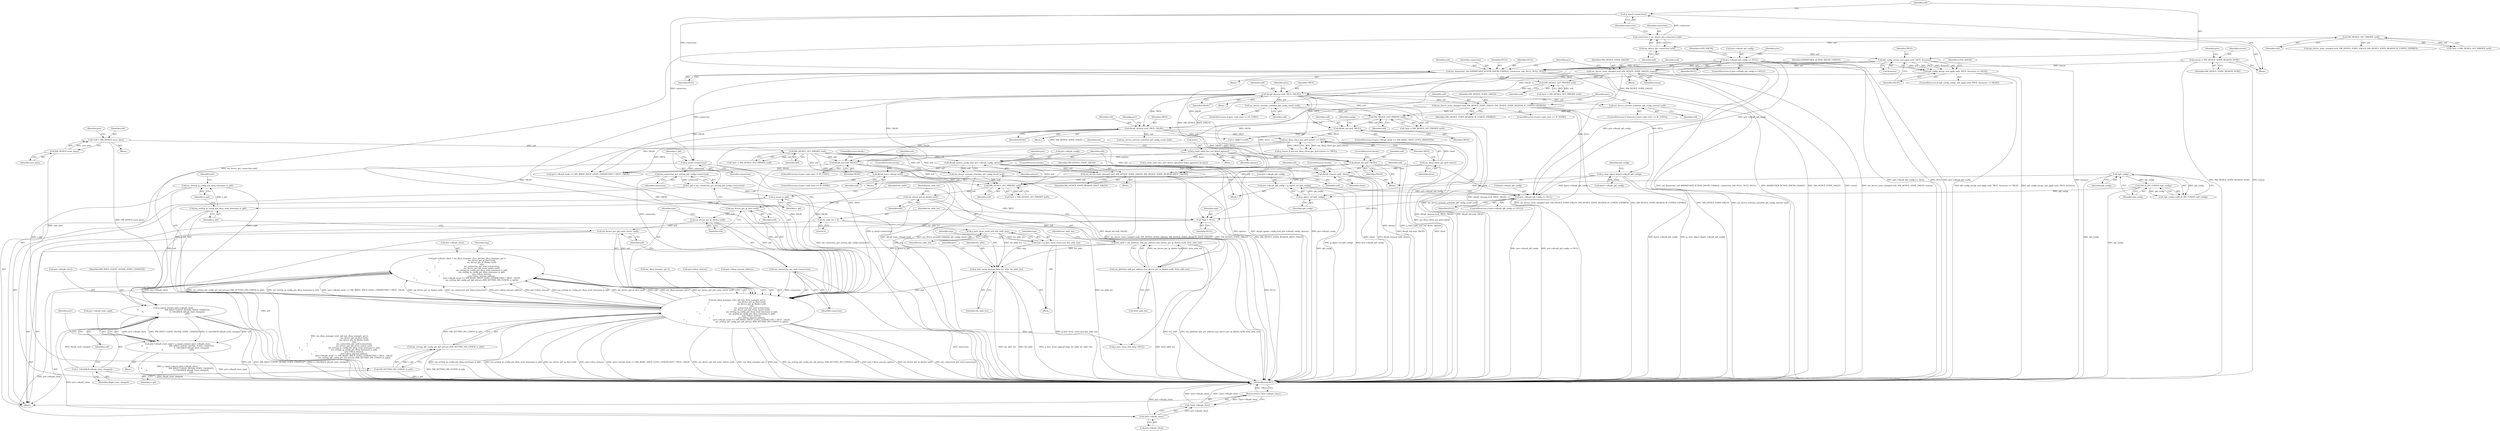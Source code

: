 digraph "0_NetworkManager_d5fc88e573fa58b93034b04d35a2454f5d28cad9@API" {
"1006608" [label="(Call,g_signal_connect (priv->dhcp6_client,\n\t\t                                            NM_DHCP_CLIENT_SIGNAL_STATE_CHANGED,\n\t\t                                            G_CALLBACK (dhcp6_state_changed),\n\t\t                                            self))"];
"1006558" [label="(Call,priv->dhcp6_client = nm_dhcp_manager_start_ip6 (nm_dhcp_manager_get (),\n\t                                                nm_device_get_ip_iface (self),\n\t                                                nm_device_get_ip_ifindex (self),\n\t                                                tmp,\n\t                                                nm_connection_get_uuid (connection),\n\t                                                nm_device_get_ip6_route_metric (self),\n\t                                                nm_setting_ip_config_get_dhcp_send_hostname (s_ip6),\n\t                                                nm_setting_ip_config_get_dhcp_hostname (s_ip6),\n\t                                                priv->dhcp_timeout,\n\t                                                priv->dhcp_anycast_address,\n\t                                                (priv->dhcp6_mode == NM_RDISC_DHCP_LEVEL_OTHERCONF) ? TRUE : FALSE,\n\t                                                nm_setting_ip6_config_get_ip6_privacy (NM_SETTING_IP6_CONFIG (s_ip6))))"];
"1006562" [label="(Call,nm_dhcp_manager_start_ip6 (nm_dhcp_manager_get (),\n\t                                                nm_device_get_ip_iface (self),\n\t                                                nm_device_get_ip_ifindex (self),\n\t                                                tmp,\n\t                                                nm_connection_get_uuid (connection),\n\t                                                nm_device_get_ip6_route_metric (self),\n\t                                                nm_setting_ip_config_get_dhcp_send_hostname (s_ip6),\n\t                                                nm_setting_ip_config_get_dhcp_hostname (s_ip6),\n\t                                                priv->dhcp_timeout,\n\t                                                priv->dhcp_anycast_address,\n\t                                                (priv->dhcp6_mode == NM_RDISC_DHCP_LEVEL_OTHERCONF) ? TRUE : FALSE,\n\t                                                nm_setting_ip6_config_get_ip6_privacy (NM_SETTING_IP6_CONFIG (s_ip6))))"];
"1006564" [label="(Call,nm_device_get_ip_iface (self))"];
"1006543" [label="(Call,nm_device_get_ip_ifindex (self))"];
"1006520" [label="(Call,NM_DEVICE_GET_PRIVATE (self))"];
"1006497" [label="(Call,dhcp6_fail (self, FALSE))"];
"1006413" [label="(Call,NM_DEVICE_GET_PRIVATE (self))"];
"1006406" [label="(Call,*self = NM_DEVICE (user_data))"];
"1006408" [label="(Call,NM_DEVICE (user_data))"];
"1006301" [label="(Call,dhcp6_cleanup (self, TRUE, FALSE))"];
"1006299" [label="(Call,NM_DEVICE_GET_PRIVATE (self))"];
"1006288" [label="(Call,nm_dispatcher_call (DISPATCHER_ACTION_DHCP6_CHANGE, connection, self, NULL, NULL, NULL))"];
"1006268" [label="(Call,g_assert (connection))"];
"1006264" [label="(Call,connection = nm_device_get_connection (self))"];
"1006266" [label="(Call,nm_device_get_connection (self))"];
"1006238" [label="(Call,NM_DEVICE_GET_PRIVATE (self))"];
"1006272" [label="(Call,ip6_config_merge_and_apply (self, TRUE, &reason))"];
"1006246" [label="(Call,priv->dhcp6_ip6_config == NULL)"];
"1006282" [label="(Call,nm_device_state_changed (self, NM_DEVICE_STATE_FAILED, reason))"];
"1006242" [label="(Call,reason = NM_DEVICE_STATE_REASON_NONE)"];
"1006271" [label="(Call,ip6_config_merge_and_apply (self, TRUE, &reason) == FALSE)"];
"1006362" [label="(Call,dhcp6_cleanup (self, TRUE, FALSE))"];
"1006349" [label="(Call,NM_DEVICE_GET_PRIVATE (self))"];
"1006329" [label="(Call,nm_device_state_changed (self, NM_DEVICE_STATE_FAILED, NM_DEVICE_STATE_REASON_IP_CONFIG_EXPIRED))"];
"1006320" [label="(Call,nm_device_activate_schedule_ip6_config_timeout (self))"];
"1006343" [label="(Call,nm_device_activate_schedule_ip6_config_result (self))"];
"1006468" [label="(Call,nm_device_state_changed (self, NM_DEVICE_STATE_FAILED, NM_DEVICE_STATE_REASON_DHCP_FAILED))"];
"1006448" [label="(Call,dhcp6_update_config (self, priv->dhcp6_config, options))"];
"1006380" [label="(Call,g_hash_table_iter_init (&iter, options))"];
"1006510" [label="(Call,dhcp6_fail (self, FALSE))"];
"1006473" [label="(Call,nm_device_activate_schedule_ip6_config_result (self))"];
"1006482" [label="(Call,dhcp6_lease_change (self))"];
"1006486" [label="(Call,dhcp6_timeout (self, client))"];
"1006417" [label="(Call,nm_dhcp_client_get_ipv6 (client))"];
"1006566" [label="(Call,nm_device_get_ip_ifindex (self))"];
"1006554" [label="(Call,g_byte_array_append (tmp, hw_addr, hw_addr_len))"];
"1006550" [label="(Call,tmp = g_byte_array_sized_new (hw_addr_len))"];
"1006552" [label="(Call,g_byte_array_sized_new (hw_addr_len))"];
"1006529" [label="(Call,hw_addr_len = 0)"];
"1006540" [label="(Call,hw_addr = nm_platform_link_get_address (nm_device_get_ip_ifindex (self), &hw_addr_len))"];
"1006542" [label="(Call,nm_platform_link_get_address (nm_device_get_ip_ifindex (self), &hw_addr_len))"];
"1006524" [label="(Call,*tmp = NULL)"];
"1006462" [label="(Call,priv->dhcp6_ip6_config == NULL)"];
"1006434" [label="(Call,g_clear_object (&priv->dhcp6_ip6_config))"];
"1006442" [label="(Call,priv->dhcp6_ip6_config = g_object_ref (ip6_config))"];
"1006446" [label="(Call,g_object_ref (ip6_config))"];
"1006422" [label="(Call,!ip6_config)"];
"1006424" [label="(Call,NM_IS_IP6_CONFIG (ip6_config))"];
"1006569" [label="(Call,nm_connection_get_uuid (connection))"];
"1006536" [label="(Call,nm_connection_get_setting_ip6_config (connection))"];
"1006532" [label="(Call,g_assert (connection))"];
"1006571" [label="(Call,nm_device_get_ip6_route_metric (self))"];
"1006573" [label="(Call,nm_setting_ip_config_get_dhcp_send_hostname (s_ip6))"];
"1006538" [label="(Call,g_assert (s_ip6))"];
"1006534" [label="(Call,s_ip6 = nm_connection_get_setting_ip6_config (connection))"];
"1006575" [label="(Call,nm_setting_ip_config_get_dhcp_hostname (s_ip6))"];
"1006416" [label="(Call,nm_dhcp_client_get_ipv6 (client) == TRUE)"];
"1006357" [label="(Call,dhcp6_fail (self, TRUE))"];
"1006591" [label="(Call,nm_setting_ip6_config_get_ip6_privacy (NM_SETTING_IP6_CONFIG (s_ip6)))"];
"1006592" [label="(Call,NM_SETTING_IP6_CONFIG (s_ip6))"];
"1006613" [label="(Call,G_CALLBACK (dhcp6_state_changed))"];
"1006604" [label="(Call,priv->dhcp6_state_sigid = g_signal_connect (priv->dhcp6_client,\n\t\t                                            NM_DHCP_CLIENT_SIGNAL_STATE_CHANGED,\n\t\t                                            G_CALLBACK (dhcp6_state_changed),\n\t\t                                            self))"];
"1006618" [label="(Call,!priv->dhcp6_client)"];
"1006617" [label="(Call,!!priv->dhcp6_client)"];
"1006616" [label="(Return,return !!priv->dhcp6_client;)"];
"1006526" [label="(Identifier,NULL)"];
"1006289" [label="(Identifier,DISPATCHER_ACTION_DHCP6_CHANGE)"];
"1006518" [label="(Call,*priv = NM_DEVICE_GET_PRIVATE (self))"];
"1006510" [label="(Call,dhcp6_fail (self, FALSE))"];
"1006483" [label="(Identifier,self)"];
"1006363" [label="(Identifier,self)"];
"1006563" [label="(Call,nm_dhcp_manager_get ())"];
"1006418" [label="(Identifier,client)"];
"1006283" [label="(Identifier,self)"];
"1006435" [label="(Call,&priv->dhcp6_ip6_config)"];
"1006566" [label="(Call,nm_device_get_ip_ifindex (self))"];
"1006421" [label="(Call,!ip6_config || NM_IS_IP6_CONFIG (ip6_config))"];
"1006422" [label="(Call,!ip6_config)"];
"1006520" [label="(Call,NM_DEVICE_GET_PRIVATE (self))"];
"1006413" [label="(Call,NM_DEVICE_GET_PRIVATE (self))"];
"1006348" [label="(Identifier,priv)"];
"1006612" [label="(Identifier,NM_DHCP_CLIENT_SIGNAL_STATE_CHANGED)"];
"1006572" [label="(Identifier,self)"];
"1006550" [label="(Call,tmp = g_byte_array_sized_new (hw_addr_len))"];
"1006369" [label="(Identifier,priv)"];
"1006358" [label="(Identifier,self)"];
"1006549" [label="(Block,)"];
"1006277" [label="(Identifier,FALSE)"];
"1006466" [label="(Identifier,NULL)"];
"1006592" [label="(Call,NM_SETTING_IP6_CONFIG (s_ip6))"];
"1006603" [label="(Block,)"];
"1006608" [label="(Call,g_signal_connect (priv->dhcp6_client,\n\t\t                                            NM_DHCP_CLIENT_SIGNAL_STATE_CHANGED,\n\t\t                                            G_CALLBACK (dhcp6_state_changed),\n\t\t                                            self))"];
"1006619" [label="(Call,priv->dhcp6_client)"];
"1006288" [label="(Call,nm_dispatcher_call (DISPATCHER_ACTION_DHCP6_CHANGE, connection, self, NULL, NULL, NULL))"];
"1006513" [label="(ControlStructure,break;)"];
"1006499" [label="(Identifier,FALSE)"];
"1006300" [label="(Identifier,self)"];
"1006487" [label="(Identifier,self)"];
"1006521" [label="(Identifier,self)"];
"1006564" [label="(Call,nm_device_get_ip_iface (self))"];
"1006470" [label="(Identifier,NM_DEVICE_STATE_FAILED)"];
"1006567" [label="(Identifier,self)"];
"1006248" [label="(Identifier,priv)"];
"1006304" [label="(Identifier,FALSE)"];
"1006365" [label="(Identifier,FALSE)"];
"1006615" [label="(Identifier,self)"];
"1006596" [label="(Call,g_byte_array_free (tmp, TRUE))"];
"1006560" [label="(Identifier,priv)"];
"1006343" [label="(Call,nm_device_activate_schedule_ip6_config_result (self))"];
"1006546" [label="(Identifier,hw_addr_len)"];
"1006529" [label="(Call,hw_addr_len = 0)"];
"1006406" [label="(Call,*self = NM_DEVICE (user_data))"];
"1006432" [label="(Block,)"];
"1006424" [label="(Call,NM_IS_IP6_CONFIG (ip6_config))"];
"1006301" [label="(Call,dhcp6_cleanup (self, TRUE, FALSE))"];
"1006419" [label="(Identifier,TRUE)"];
"1006578" [label="(Identifier,priv)"];
"1006573" [label="(Call,nm_setting_ip_config_get_dhcp_send_hostname (s_ip6))"];
"1006253" [label="(Identifier,LOGD_DHCP6)"];
"1006407" [label="(Identifier,self)"];
"1006351" [label="(ControlStructure,if (priv->dhcp6_mode == NM_RDISC_DHCP_LEVEL_MANAGED))"];
"1006423" [label="(Identifier,ip6_config)"];
"1006290" [label="(Identifier,connection)"];
"1006239" [label="(Identifier,self)"];
"1006556" [label="(Identifier,hw_addr)"];
"1006473" [label="(Call,nm_device_activate_schedule_ip6_config_result (self))"];
"1006558" [label="(Call,priv->dhcp6_client = nm_dhcp_manager_start_ip6 (nm_dhcp_manager_get (),\n\t                                                nm_device_get_ip_iface (self),\n\t                                                nm_device_get_ip_ifindex (self),\n\t                                                tmp,\n\t                                                nm_connection_get_uuid (connection),\n\t                                                nm_device_get_ip6_route_metric (self),\n\t                                                nm_setting_ip_config_get_dhcp_send_hostname (s_ip6),\n\t                                                nm_setting_ip_config_get_dhcp_hostname (s_ip6),\n\t                                                priv->dhcp_timeout,\n\t                                                priv->dhcp_anycast_address,\n\t                                                (priv->dhcp6_mode == NM_RDISC_DHCP_LEVEL_OTHERCONF) ? TRUE : FALSE,\n\t                                                nm_setting_ip6_config_get_ip6_privacy (NM_SETTING_IP6_CONFIG (s_ip6))))"];
"1006450" [label="(Call,priv->dhcp6_config)"];
"1006559" [label="(Call,priv->dhcp6_client)"];
"1006484" [label="(ControlStructure,break;)"];
"1006453" [label="(Identifier,options)"];
"1006474" [label="(Identifier,self)"];
"1006605" [label="(Call,priv->dhcp6_state_sigid)"];
"1006332" [label="(Identifier,NM_DEVICE_STATE_REASON_IP_CONFIG_EXPIRED)"];
"1006538" [label="(Call,g_assert (s_ip6))"];
"1006463" [label="(Call,priv->dhcp6_ip6_config)"];
"1006385" [label="(Call,g_hash_table_iter_next (&iter, (gpointer) &key, (gpointer) &value))"];
"1006569" [label="(Call,nm_connection_get_uuid (connection))"];
"1006604" [label="(Call,priv->dhcp6_state_sigid = g_signal_connect (priv->dhcp6_client,\n\t\t                                            NM_DHCP_CLIENT_SIGNAL_STATE_CHANGED,\n\t\t                                            G_CALLBACK (dhcp6_state_changed),\n\t\t                                            self))"];
"1006416" [label="(Call,nm_dhcp_client_get_ipv6 (client) == TRUE)"];
"1006446" [label="(Call,g_object_ref (ip6_config))"];
"1006264" [label="(Call,connection = nm_device_get_connection (self))"];
"1006574" [label="(Identifier,s_ip6)"];
"1006272" [label="(Call,ip6_config_merge_and_apply (self, TRUE, &reason))"];
"1006250" [label="(Identifier,NULL)"];
"1006387" [label="(Identifier,iter)"];
"1006565" [label="(Identifier,self)"];
"1006299" [label="(Call,NM_DEVICE_GET_PRIVATE (self))"];
"1006535" [label="(Identifier,s_ip6)"];
"1006359" [label="(Identifier,TRUE)"];
"1006457" [label="(Identifier,priv)"];
"1006320" [label="(Call,nm_device_activate_schedule_ip6_config_timeout (self))"];
"1006540" [label="(Call,hw_addr = nm_platform_link_get_address (nm_device_get_ip_ifindex (self), &hw_addr_len))"];
"1006303" [label="(Identifier,TRUE)"];
"1006577" [label="(Call,priv->dhcp_timeout)"];
"1006245" [label="(ControlStructure,if (priv->dhcp6_ip6_config == NULL))"];
"1006497" [label="(Call,dhcp6_fail (self, FALSE))"];
"1006280" [label="(Identifier,LOGD_DHCP6)"];
"1006242" [label="(Call,reason = NM_DEVICE_STATE_REASON_NONE)"];
"1006486" [label="(Call,dhcp6_timeout (self, client))"];
"1006543" [label="(Call,nm_device_get_ip_ifindex (self))"];
"1006580" [label="(Call,priv->dhcp_anycast_address)"];
"1006512" [label="(Identifier,FALSE)"];
"1006374" [label="(Block,)"];
"1006609" [label="(Call,priv->dhcp6_client)"];
"1006238" [label="(Call,NM_DEVICE_GET_PRIVATE (self))"];
"1006293" [label="(Identifier,NULL)"];
"1006595" [label="(Identifier,tmp)"];
"1006441" [label="(Block,)"];
"1006282" [label="(Call,nm_device_state_changed (self, NM_DEVICE_STATE_FAILED, reason))"];
"1006330" [label="(Identifier,self)"];
"1006583" [label="(Call,(priv->dhcp6_mode == NM_RDISC_DHCP_LEVEL_OTHERCONF) ? TRUE : FALSE)"];
"1006491" [label="(ControlStructure,if (priv->ip6_state != IP_CONF))"];
"1006618" [label="(Call,!priv->dhcp6_client)"];
"1006557" [label="(Identifier,hw_addr_len)"];
"1006531" [label="(Literal,0)"];
"1006500" [label="(ControlStructure,break;)"];
"1006415" [label="(Call,g_return_if_fail (nm_dhcp_client_get_ipv6 (client) == TRUE))"];
"1006274" [label="(Identifier,TRUE)"];
"1006568" [label="(Identifier,tmp)"];
"1006442" [label="(Call,priv->dhcp6_ip6_config = g_object_ref (ip6_config))"];
"1006292" [label="(Identifier,NULL)"];
"1006278" [label="(Block,)"];
"1006488" [label="(Identifier,client)"];
"1006271" [label="(Call,ip6_config_merge_and_apply (self, TRUE, &reason) == FALSE)"];
"1006460" [label="(Block,)"];
"1006361" [label="(Block,)"];
"1006297" [label="(Call,*priv = NM_DEVICE_GET_PRIVATE (self))"];
"1006337" [label="(ControlStructure,if (priv->ip6_state == IP_CONF))"];
"1006542" [label="(Call,nm_platform_link_get_address (nm_device_get_ip_ifindex (self), &hw_addr_len))"];
"1006411" [label="(Call,*priv = NM_DEVICE_GET_PRIVATE (self))"];
"1006468" [label="(Call,nm_device_state_changed (self, NM_DEVICE_STATE_FAILED, NM_DEVICE_STATE_REASON_DHCP_FAILED))"];
"1006247" [label="(Call,priv->dhcp6_ip6_config)"];
"1006408" [label="(Call,NM_DEVICE (user_data))"];
"1006262" [label="(Identifier,priv)"];
"1006275" [label="(Call,&reason)"];
"1006372" [label="(Call,nm_device_activate_schedule_ip6_config_result (self))"];
"1006533" [label="(Identifier,connection)"];
"1006298" [label="(Identifier,priv)"];
"1006347" [label="(Call,*priv = NM_DEVICE_GET_PRIVATE (self))"];
"1006476" [label="(ControlStructure,if (priv->ip6_state == IP_DONE))"];
"1006544" [label="(Identifier,self)"];
"1006489" [label="(ControlStructure,break;)"];
"1006302" [label="(Identifier,self)"];
"1006462" [label="(Call,priv->dhcp6_ip6_config == NULL)"];
"1006295" [label="(Block,)"];
"1006321" [label="(Identifier,self)"];
"1006323" [label="(ControlStructure,if (priv->ip6_state == IP_DONE))"];
"1006364" [label="(Identifier,TRUE)"];
"1006267" [label="(Identifier,self)"];
"1006617" [label="(Call,!!priv->dhcp6_client)"];
"1006620" [label="(Identifier,priv)"];
"1006555" [label="(Identifier,tmp)"];
"1006404" [label="(Block,)"];
"1006255" [label="(Call,nm_device_state_changed (self, NM_DEVICE_STATE_FAILED, NM_DEVICE_STATE_REASON_IP_CONFIG_EXPIRED))"];
"1006294" [label="(Identifier,NULL)"];
"1006269" [label="(Identifier,connection)"];
"1006234" [label="(Block,)"];
"1006265" [label="(Identifier,connection)"];
"1006379" [label="(Identifier,config)"];
"1006545" [label="(Call,&hw_addr_len)"];
"1006524" [label="(Call,*tmp = NULL)"];
"1006414" [label="(Identifier,self)"];
"1006472" [label="(ControlStructure,break;)"];
"1006498" [label="(Identifier,self)"];
"1007368" [label="(MethodReturn,RET)"];
"1006412" [label="(Identifier,priv)"];
"1006243" [label="(Identifier,reason)"];
"1006417" [label="(Call,nm_dhcp_client_get_ipv6 (client))"];
"1006553" [label="(Identifier,hw_addr_len)"];
"1006530" [label="(Identifier,hw_addr_len)"];
"1006541" [label="(Identifier,hw_addr)"];
"1006576" [label="(Identifier,s_ip6)"];
"1006614" [label="(Identifier,dhcp6_state_changed)"];
"1006616" [label="(Return,return !!priv->dhcp6_client;)"];
"1006593" [label="(Identifier,s_ip6)"];
"1006270" [label="(ControlStructure,if (ip6_config_merge_and_apply (self, TRUE, &reason) == FALSE))"];
"1006525" [label="(Identifier,tmp)"];
"1006469" [label="(Identifier,self)"];
"1006266" [label="(Call,nm_device_get_connection (self))"];
"1006534" [label="(Call,s_ip6 = nm_connection_get_setting_ip6_config (connection))"];
"1006357" [label="(Call,dhcp6_fail (self, TRUE))"];
"1006575" [label="(Call,nm_setting_ip_config_get_dhcp_hostname (s_ip6))"];
"1006536" [label="(Call,nm_connection_get_setting_ip6_config (connection))"];
"1006291" [label="(Identifier,self)"];
"1006571" [label="(Call,nm_device_get_ip6_route_metric (self))"];
"1006246" [label="(Call,priv->dhcp6_ip6_config == NULL)"];
"1006532" [label="(Call,g_assert (connection))"];
"1006570" [label="(Identifier,connection)"];
"1006539" [label="(Identifier,s_ip6)"];
"1006552" [label="(Call,g_byte_array_sized_new (hw_addr_len))"];
"1006467" [label="(Block,)"];
"1006461" [label="(ControlStructure,if (priv->dhcp6_ip6_config == NULL))"];
"1006344" [label="(Identifier,self)"];
"1006383" [label="(Identifier,options)"];
"1006548" [label="(Identifier,hw_addr_len)"];
"1006362" [label="(Call,dhcp6_cleanup (self, TRUE, FALSE))"];
"1006591" [label="(Call,nm_setting_ip6_config_get_ip6_privacy (NM_SETTING_IP6_CONFIG (s_ip6)))"];
"1006449" [label="(Identifier,self)"];
"1006447" [label="(Identifier,ip6_config)"];
"1006482" [label="(Call,dhcp6_lease_change (self))"];
"1006511" [label="(Identifier,self)"];
"1006236" [label="(Call,*priv = NM_DEVICE_GET_PRIVATE (self))"];
"1006273" [label="(Identifier,self)"];
"1006287" [label="(Block,)"];
"1006268" [label="(Call,g_assert (connection))"];
"1006331" [label="(Identifier,NM_DEVICE_STATE_FAILED)"];
"1006308" [label="(Identifier,priv)"];
"1006440" [label="(Identifier,ip6_config)"];
"1006471" [label="(Identifier,NM_DEVICE_STATE_REASON_DHCP_FAILED)"];
"1006443" [label="(Call,priv->dhcp6_ip6_config)"];
"1006401" [label="(Call,G_OBJECT (self))"];
"1006562" [label="(Call,nm_dhcp_manager_start_ip6 (nm_dhcp_manager_get (),\n\t                                                nm_device_get_ip_iface (self),\n\t                                                nm_device_get_ip_ifindex (self),\n\t                                                tmp,\n\t                                                nm_connection_get_uuid (connection),\n\t                                                nm_device_get_ip6_route_metric (self),\n\t                                                nm_setting_ip_config_get_dhcp_send_hostname (s_ip6),\n\t                                                nm_setting_ip_config_get_dhcp_hostname (s_ip6),\n\t                                                priv->dhcp_timeout,\n\t                                                priv->dhcp_anycast_address,\n\t                                                (priv->dhcp6_mode == NM_RDISC_DHCP_LEVEL_OTHERCONF) ? TRUE : FALSE,\n\t                                                nm_setting_ip6_config_get_ip6_privacy (NM_SETTING_IP6_CONFIG (s_ip6))))"];
"1006551" [label="(Identifier,tmp)"];
"1006284" [label="(Identifier,NM_DEVICE_STATE_FAILED)"];
"1006312" [label="(ControlStructure,if (timeout || (priv->ip6_state == IP_CONF)))"];
"1006537" [label="(Identifier,connection)"];
"1006425" [label="(Identifier,ip6_config)"];
"1006554" [label="(Call,g_byte_array_append (tmp, hw_addr, hw_addr_len))"];
"1006285" [label="(Identifier,reason)"];
"1006244" [label="(Identifier,NM_DEVICE_STATE_REASON_NONE)"];
"1006329" [label="(Call,nm_device_state_changed (self, NM_DEVICE_STATE_FAILED, NM_DEVICE_STATE_REASON_IP_CONFIG_EXPIRED))"];
"1006613" [label="(Call,G_CALLBACK (dhcp6_state_changed))"];
"1006448" [label="(Call,dhcp6_update_config (self, priv->dhcp6_config, options))"];
"1006350" [label="(Identifier,self)"];
"1006349" [label="(Call,NM_DEVICE_GET_PRIVATE (self))"];
"1006381" [label="(Call,&iter)"];
"1006516" [label="(Block,)"];
"1006409" [label="(Identifier,user_data)"];
"1006380" [label="(Call,g_hash_table_iter_init (&iter, options))"];
"1006434" [label="(Call,g_clear_object (&priv->dhcp6_ip6_config))"];
"1006608" -> "1006604"  [label="AST: "];
"1006608" -> "1006615"  [label="CFG: "];
"1006609" -> "1006608"  [label="AST: "];
"1006612" -> "1006608"  [label="AST: "];
"1006613" -> "1006608"  [label="AST: "];
"1006615" -> "1006608"  [label="AST: "];
"1006604" -> "1006608"  [label="CFG: "];
"1006608" -> "1007368"  [label="DDG: self"];
"1006608" -> "1007368"  [label="DDG: NM_DHCP_CLIENT_SIGNAL_STATE_CHANGED"];
"1006608" -> "1007368"  [label="DDG: G_CALLBACK (dhcp6_state_changed)"];
"1006608" -> "1006604"  [label="DDG: priv->dhcp6_client"];
"1006608" -> "1006604"  [label="DDG: NM_DHCP_CLIENT_SIGNAL_STATE_CHANGED"];
"1006608" -> "1006604"  [label="DDG: G_CALLBACK (dhcp6_state_changed)"];
"1006608" -> "1006604"  [label="DDG: self"];
"1006558" -> "1006608"  [label="DDG: priv->dhcp6_client"];
"1006613" -> "1006608"  [label="DDG: dhcp6_state_changed"];
"1006571" -> "1006608"  [label="DDG: self"];
"1006608" -> "1006618"  [label="DDG: priv->dhcp6_client"];
"1006558" -> "1006516"  [label="AST: "];
"1006558" -> "1006562"  [label="CFG: "];
"1006559" -> "1006558"  [label="AST: "];
"1006562" -> "1006558"  [label="AST: "];
"1006595" -> "1006558"  [label="CFG: "];
"1006558" -> "1007368"  [label="DDG: nm_dhcp_manager_start_ip6 (nm_dhcp_manager_get (),\n\t                                                nm_device_get_ip_iface (self),\n\t                                                nm_device_get_ip_ifindex (self),\n\t                                                tmp,\n\t                                                nm_connection_get_uuid (connection),\n\t                                                nm_device_get_ip6_route_metric (self),\n\t                                                nm_setting_ip_config_get_dhcp_send_hostname (s_ip6),\n\t                                                nm_setting_ip_config_get_dhcp_hostname (s_ip6),\n\t                                                priv->dhcp_timeout,\n\t                                                priv->dhcp_anycast_address,\n\t                                                (priv->dhcp6_mode == NM_RDISC_DHCP_LEVEL_OTHERCONF) ? TRUE : FALSE,\n\t                                                nm_setting_ip6_config_get_ip6_privacy (NM_SETTING_IP6_CONFIG (s_ip6)))"];
"1006562" -> "1006558"  [label="DDG: nm_setting_ip6_config_get_ip6_privacy (NM_SETTING_IP6_CONFIG (s_ip6))"];
"1006562" -> "1006558"  [label="DDG: nm_setting_ip_config_get_dhcp_hostname (s_ip6)"];
"1006562" -> "1006558"  [label="DDG: (priv->dhcp6_mode == NM_RDISC_DHCP_LEVEL_OTHERCONF) ? TRUE : FALSE"];
"1006562" -> "1006558"  [label="DDG: nm_device_get_ip_ifindex (self)"];
"1006562" -> "1006558"  [label="DDG: nm_connection_get_uuid (connection)"];
"1006562" -> "1006558"  [label="DDG: priv->dhcp_anycast_address"];
"1006562" -> "1006558"  [label="DDG: priv->dhcp_timeout"];
"1006562" -> "1006558"  [label="DDG: nm_setting_ip_config_get_dhcp_send_hostname (s_ip6)"];
"1006562" -> "1006558"  [label="DDG: nm_device_get_ip_iface (self)"];
"1006562" -> "1006558"  [label="DDG: tmp"];
"1006562" -> "1006558"  [label="DDG: nm_dhcp_manager_get ()"];
"1006562" -> "1006558"  [label="DDG: nm_device_get_ip6_route_metric (self)"];
"1006558" -> "1006618"  [label="DDG: priv->dhcp6_client"];
"1006562" -> "1006591"  [label="CFG: "];
"1006563" -> "1006562"  [label="AST: "];
"1006564" -> "1006562"  [label="AST: "];
"1006566" -> "1006562"  [label="AST: "];
"1006568" -> "1006562"  [label="AST: "];
"1006569" -> "1006562"  [label="AST: "];
"1006571" -> "1006562"  [label="AST: "];
"1006573" -> "1006562"  [label="AST: "];
"1006575" -> "1006562"  [label="AST: "];
"1006577" -> "1006562"  [label="AST: "];
"1006580" -> "1006562"  [label="AST: "];
"1006583" -> "1006562"  [label="AST: "];
"1006591" -> "1006562"  [label="AST: "];
"1006562" -> "1007368"  [label="DDG: nm_device_get_ip_iface (self)"];
"1006562" -> "1007368"  [label="DDG: priv->dhcp_timeout"];
"1006562" -> "1007368"  [label="DDG: (priv->dhcp6_mode == NM_RDISC_DHCP_LEVEL_OTHERCONF) ? TRUE : FALSE"];
"1006562" -> "1007368"  [label="DDG: nm_device_get_ip6_route_metric (self)"];
"1006562" -> "1007368"  [label="DDG: nm_dhcp_manager_get ()"];
"1006562" -> "1007368"  [label="DDG: tmp"];
"1006562" -> "1007368"  [label="DDG: nm_setting_ip6_config_get_ip6_privacy (NM_SETTING_IP6_CONFIG (s_ip6))"];
"1006562" -> "1007368"  [label="DDG: priv->dhcp_anycast_address"];
"1006562" -> "1007368"  [label="DDG: nm_device_get_ip_ifindex (self)"];
"1006562" -> "1007368"  [label="DDG: nm_connection_get_uuid (connection)"];
"1006562" -> "1007368"  [label="DDG: nm_setting_ip_config_get_dhcp_hostname (s_ip6)"];
"1006562" -> "1007368"  [label="DDG: nm_setting_ip_config_get_dhcp_send_hostname (s_ip6)"];
"1006564" -> "1006562"  [label="DDG: self"];
"1006566" -> "1006562"  [label="DDG: self"];
"1006554" -> "1006562"  [label="DDG: tmp"];
"1006524" -> "1006562"  [label="DDG: tmp"];
"1006569" -> "1006562"  [label="DDG: connection"];
"1006571" -> "1006562"  [label="DDG: self"];
"1006573" -> "1006562"  [label="DDG: s_ip6"];
"1006575" -> "1006562"  [label="DDG: s_ip6"];
"1006416" -> "1006562"  [label="DDG: TRUE"];
"1006301" -> "1006562"  [label="DDG: FALSE"];
"1006362" -> "1006562"  [label="DDG: FALSE"];
"1006497" -> "1006562"  [label="DDG: FALSE"];
"1006510" -> "1006562"  [label="DDG: FALSE"];
"1006591" -> "1006562"  [label="DDG: NM_SETTING_IP6_CONFIG (s_ip6)"];
"1006562" -> "1006596"  [label="DDG: tmp"];
"1006564" -> "1006565"  [label="CFG: "];
"1006565" -> "1006564"  [label="AST: "];
"1006567" -> "1006564"  [label="CFG: "];
"1006543" -> "1006564"  [label="DDG: self"];
"1006564" -> "1006566"  [label="DDG: self"];
"1006543" -> "1006542"  [label="AST: "];
"1006543" -> "1006544"  [label="CFG: "];
"1006544" -> "1006543"  [label="AST: "];
"1006546" -> "1006543"  [label="CFG: "];
"1006543" -> "1006542"  [label="DDG: self"];
"1006520" -> "1006543"  [label="DDG: self"];
"1006520" -> "1006518"  [label="AST: "];
"1006520" -> "1006521"  [label="CFG: "];
"1006521" -> "1006520"  [label="AST: "];
"1006518" -> "1006520"  [label="CFG: "];
"1006520" -> "1006518"  [label="DDG: self"];
"1006497" -> "1006520"  [label="DDG: self"];
"1006468" -> "1006520"  [label="DDG: self"];
"1006510" -> "1006520"  [label="DDG: self"];
"1006413" -> "1006520"  [label="DDG: self"];
"1006473" -> "1006520"  [label="DDG: self"];
"1006482" -> "1006520"  [label="DDG: self"];
"1006448" -> "1006520"  [label="DDG: self"];
"1006486" -> "1006520"  [label="DDG: self"];
"1006497" -> "1006491"  [label="AST: "];
"1006497" -> "1006499"  [label="CFG: "];
"1006498" -> "1006497"  [label="AST: "];
"1006499" -> "1006497"  [label="AST: "];
"1006500" -> "1006497"  [label="CFG: "];
"1006497" -> "1007368"  [label="DDG: dhcp6_fail (self, FALSE)"];
"1006413" -> "1006497"  [label="DDG: self"];
"1006301" -> "1006497"  [label="DDG: FALSE"];
"1006362" -> "1006497"  [label="DDG: FALSE"];
"1006497" -> "1006583"  [label="DDG: FALSE"];
"1006413" -> "1006411"  [label="AST: "];
"1006413" -> "1006414"  [label="CFG: "];
"1006414" -> "1006413"  [label="AST: "];
"1006411" -> "1006413"  [label="CFG: "];
"1006413" -> "1006411"  [label="DDG: self"];
"1006406" -> "1006413"  [label="DDG: self"];
"1006413" -> "1006448"  [label="DDG: self"];
"1006413" -> "1006468"  [label="DDG: self"];
"1006413" -> "1006473"  [label="DDG: self"];
"1006413" -> "1006482"  [label="DDG: self"];
"1006413" -> "1006486"  [label="DDG: self"];
"1006413" -> "1006510"  [label="DDG: self"];
"1006406" -> "1006404"  [label="AST: "];
"1006406" -> "1006408"  [label="CFG: "];
"1006407" -> "1006406"  [label="AST: "];
"1006408" -> "1006406"  [label="AST: "];
"1006412" -> "1006406"  [label="CFG: "];
"1006406" -> "1007368"  [label="DDG: NM_DEVICE (user_data)"];
"1006408" -> "1006406"  [label="DDG: user_data"];
"1006408" -> "1006409"  [label="CFG: "];
"1006409" -> "1006408"  [label="AST: "];
"1006408" -> "1007368"  [label="DDG: user_data"];
"1006301" -> "1006295"  [label="AST: "];
"1006301" -> "1006304"  [label="CFG: "];
"1006302" -> "1006301"  [label="AST: "];
"1006303" -> "1006301"  [label="AST: "];
"1006304" -> "1006301"  [label="AST: "];
"1006308" -> "1006301"  [label="CFG: "];
"1006301" -> "1007368"  [label="DDG: dhcp6_cleanup (self, TRUE, FALSE)"];
"1006299" -> "1006301"  [label="DDG: self"];
"1006272" -> "1006301"  [label="DDG: TRUE"];
"1006271" -> "1006301"  [label="DDG: FALSE"];
"1006301" -> "1006320"  [label="DDG: self"];
"1006301" -> "1006329"  [label="DDG: self"];
"1006301" -> "1006343"  [label="DDG: self"];
"1006301" -> "1006349"  [label="DDG: self"];
"1006301" -> "1006357"  [label="DDG: TRUE"];
"1006301" -> "1006362"  [label="DDG: TRUE"];
"1006301" -> "1006362"  [label="DDG: FALSE"];
"1006301" -> "1006510"  [label="DDG: FALSE"];
"1006301" -> "1006583"  [label="DDG: FALSE"];
"1006299" -> "1006297"  [label="AST: "];
"1006299" -> "1006300"  [label="CFG: "];
"1006300" -> "1006299"  [label="AST: "];
"1006297" -> "1006299"  [label="CFG: "];
"1006299" -> "1006297"  [label="DDG: self"];
"1006288" -> "1006299"  [label="DDG: self"];
"1006282" -> "1006299"  [label="DDG: self"];
"1006288" -> "1006287"  [label="AST: "];
"1006288" -> "1006294"  [label="CFG: "];
"1006289" -> "1006288"  [label="AST: "];
"1006290" -> "1006288"  [label="AST: "];
"1006291" -> "1006288"  [label="AST: "];
"1006292" -> "1006288"  [label="AST: "];
"1006293" -> "1006288"  [label="AST: "];
"1006294" -> "1006288"  [label="AST: "];
"1006298" -> "1006288"  [label="CFG: "];
"1006288" -> "1007368"  [label="DDG: nm_dispatcher_call (DISPATCHER_ACTION_DHCP6_CHANGE, connection, self, NULL, NULL, NULL)"];
"1006288" -> "1007368"  [label="DDG: DISPATCHER_ACTION_DHCP6_CHANGE"];
"1006268" -> "1006288"  [label="DDG: connection"];
"1006272" -> "1006288"  [label="DDG: self"];
"1006246" -> "1006288"  [label="DDG: NULL"];
"1006288" -> "1006462"  [label="DDG: NULL"];
"1006288" -> "1006524"  [label="DDG: NULL"];
"1006288" -> "1006532"  [label="DDG: connection"];
"1006268" -> "1006234"  [label="AST: "];
"1006268" -> "1006269"  [label="CFG: "];
"1006269" -> "1006268"  [label="AST: "];
"1006273" -> "1006268"  [label="CFG: "];
"1006264" -> "1006268"  [label="DDG: connection"];
"1006268" -> "1006532"  [label="DDG: connection"];
"1006264" -> "1006234"  [label="AST: "];
"1006264" -> "1006266"  [label="CFG: "];
"1006265" -> "1006264"  [label="AST: "];
"1006266" -> "1006264"  [label="AST: "];
"1006269" -> "1006264"  [label="CFG: "];
"1006264" -> "1007368"  [label="DDG: nm_device_get_connection (self)"];
"1006266" -> "1006264"  [label="DDG: self"];
"1006266" -> "1006267"  [label="CFG: "];
"1006267" -> "1006266"  [label="AST: "];
"1006238" -> "1006266"  [label="DDG: self"];
"1006266" -> "1006272"  [label="DDG: self"];
"1006238" -> "1006236"  [label="AST: "];
"1006238" -> "1006239"  [label="CFG: "];
"1006239" -> "1006238"  [label="AST: "];
"1006236" -> "1006238"  [label="CFG: "];
"1006238" -> "1006236"  [label="DDG: self"];
"1006238" -> "1006255"  [label="DDG: self"];
"1006272" -> "1006271"  [label="AST: "];
"1006272" -> "1006275"  [label="CFG: "];
"1006273" -> "1006272"  [label="AST: "];
"1006274" -> "1006272"  [label="AST: "];
"1006275" -> "1006272"  [label="AST: "];
"1006277" -> "1006272"  [label="CFG: "];
"1006272" -> "1007368"  [label="DDG: &reason"];
"1006272" -> "1006271"  [label="DDG: self"];
"1006272" -> "1006271"  [label="DDG: TRUE"];
"1006272" -> "1006271"  [label="DDG: &reason"];
"1006272" -> "1006282"  [label="DDG: self"];
"1006246" -> "1006245"  [label="AST: "];
"1006246" -> "1006250"  [label="CFG: "];
"1006247" -> "1006246"  [label="AST: "];
"1006250" -> "1006246"  [label="AST: "];
"1006253" -> "1006246"  [label="CFG: "];
"1006262" -> "1006246"  [label="CFG: "];
"1006246" -> "1007368"  [label="DDG: priv->dhcp6_ip6_config == NULL"];
"1006246" -> "1007368"  [label="DDG: NULL"];
"1006246" -> "1007368"  [label="DDG: priv->dhcp6_ip6_config"];
"1006246" -> "1006434"  [label="DDG: priv->dhcp6_ip6_config"];
"1006246" -> "1006462"  [label="DDG: priv->dhcp6_ip6_config"];
"1006246" -> "1006462"  [label="DDG: NULL"];
"1006246" -> "1006524"  [label="DDG: NULL"];
"1006282" -> "1006278"  [label="AST: "];
"1006282" -> "1006285"  [label="CFG: "];
"1006283" -> "1006282"  [label="AST: "];
"1006284" -> "1006282"  [label="AST: "];
"1006285" -> "1006282"  [label="AST: "];
"1006298" -> "1006282"  [label="CFG: "];
"1006282" -> "1007368"  [label="DDG: NM_DEVICE_STATE_FAILED"];
"1006282" -> "1007368"  [label="DDG: reason"];
"1006282" -> "1007368"  [label="DDG: nm_device_state_changed (self, NM_DEVICE_STATE_FAILED, reason)"];
"1006242" -> "1006282"  [label="DDG: reason"];
"1006282" -> "1006329"  [label="DDG: NM_DEVICE_STATE_FAILED"];
"1006282" -> "1006468"  [label="DDG: NM_DEVICE_STATE_FAILED"];
"1006242" -> "1006234"  [label="AST: "];
"1006242" -> "1006244"  [label="CFG: "];
"1006243" -> "1006242"  [label="AST: "];
"1006244" -> "1006242"  [label="AST: "];
"1006248" -> "1006242"  [label="CFG: "];
"1006242" -> "1007368"  [label="DDG: NM_DEVICE_STATE_REASON_NONE"];
"1006242" -> "1007368"  [label="DDG: reason"];
"1006271" -> "1006270"  [label="AST: "];
"1006271" -> "1006277"  [label="CFG: "];
"1006277" -> "1006271"  [label="AST: "];
"1006280" -> "1006271"  [label="CFG: "];
"1006289" -> "1006271"  [label="CFG: "];
"1006271" -> "1007368"  [label="DDG: ip6_config_merge_and_apply (self, TRUE, &reason) == FALSE"];
"1006271" -> "1007368"  [label="DDG: ip6_config_merge_and_apply (self, TRUE, &reason)"];
"1006362" -> "1006361"  [label="AST: "];
"1006362" -> "1006365"  [label="CFG: "];
"1006363" -> "1006362"  [label="AST: "];
"1006364" -> "1006362"  [label="AST: "];
"1006365" -> "1006362"  [label="AST: "];
"1006369" -> "1006362"  [label="CFG: "];
"1006362" -> "1007368"  [label="DDG: dhcp6_cleanup (self, TRUE, FALSE)"];
"1006349" -> "1006362"  [label="DDG: self"];
"1006362" -> "1006372"  [label="DDG: self"];
"1006362" -> "1006401"  [label="DDG: self"];
"1006362" -> "1006416"  [label="DDG: TRUE"];
"1006362" -> "1006510"  [label="DDG: FALSE"];
"1006362" -> "1006583"  [label="DDG: FALSE"];
"1006349" -> "1006347"  [label="AST: "];
"1006349" -> "1006350"  [label="CFG: "];
"1006350" -> "1006349"  [label="AST: "];
"1006347" -> "1006349"  [label="CFG: "];
"1006349" -> "1006347"  [label="DDG: self"];
"1006329" -> "1006349"  [label="DDG: self"];
"1006320" -> "1006349"  [label="DDG: self"];
"1006343" -> "1006349"  [label="DDG: self"];
"1006349" -> "1006357"  [label="DDG: self"];
"1006329" -> "1006323"  [label="AST: "];
"1006329" -> "1006332"  [label="CFG: "];
"1006330" -> "1006329"  [label="AST: "];
"1006331" -> "1006329"  [label="AST: "];
"1006332" -> "1006329"  [label="AST: "];
"1006348" -> "1006329"  [label="CFG: "];
"1006329" -> "1007368"  [label="DDG: nm_device_state_changed (self, NM_DEVICE_STATE_FAILED, NM_DEVICE_STATE_REASON_IP_CONFIG_EXPIRED)"];
"1006329" -> "1007368"  [label="DDG: NM_DEVICE_STATE_REASON_IP_CONFIG_EXPIRED"];
"1006329" -> "1007368"  [label="DDG: NM_DEVICE_STATE_FAILED"];
"1006329" -> "1006468"  [label="DDG: NM_DEVICE_STATE_FAILED"];
"1006320" -> "1006312"  [label="AST: "];
"1006320" -> "1006321"  [label="CFG: "];
"1006321" -> "1006320"  [label="AST: "];
"1006348" -> "1006320"  [label="CFG: "];
"1006320" -> "1007368"  [label="DDG: nm_device_activate_schedule_ip6_config_timeout (self)"];
"1006343" -> "1006337"  [label="AST: "];
"1006343" -> "1006344"  [label="CFG: "];
"1006344" -> "1006343"  [label="AST: "];
"1006348" -> "1006343"  [label="CFG: "];
"1006343" -> "1007368"  [label="DDG: nm_device_activate_schedule_ip6_config_result (self)"];
"1006468" -> "1006467"  [label="AST: "];
"1006468" -> "1006471"  [label="CFG: "];
"1006469" -> "1006468"  [label="AST: "];
"1006470" -> "1006468"  [label="AST: "];
"1006471" -> "1006468"  [label="AST: "];
"1006472" -> "1006468"  [label="CFG: "];
"1006468" -> "1007368"  [label="DDG: NM_DEVICE_STATE_FAILED"];
"1006468" -> "1007368"  [label="DDG: NM_DEVICE_STATE_REASON_DHCP_FAILED"];
"1006468" -> "1007368"  [label="DDG: nm_device_state_changed (self, NM_DEVICE_STATE_FAILED, NM_DEVICE_STATE_REASON_DHCP_FAILED)"];
"1006448" -> "1006468"  [label="DDG: self"];
"1006448" -> "1006441"  [label="AST: "];
"1006448" -> "1006453"  [label="CFG: "];
"1006449" -> "1006448"  [label="AST: "];
"1006450" -> "1006448"  [label="AST: "];
"1006453" -> "1006448"  [label="AST: "];
"1006457" -> "1006448"  [label="CFG: "];
"1006448" -> "1007368"  [label="DDG: options"];
"1006448" -> "1007368"  [label="DDG: dhcp6_update_config (self, priv->dhcp6_config, options)"];
"1006448" -> "1007368"  [label="DDG: priv->dhcp6_config"];
"1006380" -> "1006448"  [label="DDG: options"];
"1006448" -> "1006473"  [label="DDG: self"];
"1006448" -> "1006482"  [label="DDG: self"];
"1006380" -> "1006374"  [label="AST: "];
"1006380" -> "1006383"  [label="CFG: "];
"1006381" -> "1006380"  [label="AST: "];
"1006383" -> "1006380"  [label="AST: "];
"1006387" -> "1006380"  [label="CFG: "];
"1006380" -> "1007368"  [label="DDG: options"];
"1006380" -> "1007368"  [label="DDG: g_hash_table_iter_init (&iter, options)"];
"1006380" -> "1006385"  [label="DDG: &iter"];
"1006510" -> "1006432"  [label="AST: "];
"1006510" -> "1006512"  [label="CFG: "];
"1006511" -> "1006510"  [label="AST: "];
"1006512" -> "1006510"  [label="AST: "];
"1006513" -> "1006510"  [label="CFG: "];
"1006510" -> "1007368"  [label="DDG: dhcp6_fail (self, FALSE)"];
"1006510" -> "1006583"  [label="DDG: FALSE"];
"1006473" -> "1006460"  [label="AST: "];
"1006473" -> "1006474"  [label="CFG: "];
"1006474" -> "1006473"  [label="AST: "];
"1006484" -> "1006473"  [label="CFG: "];
"1006473" -> "1007368"  [label="DDG: nm_device_activate_schedule_ip6_config_result (self)"];
"1006482" -> "1006476"  [label="AST: "];
"1006482" -> "1006483"  [label="CFG: "];
"1006483" -> "1006482"  [label="AST: "];
"1006484" -> "1006482"  [label="CFG: "];
"1006482" -> "1007368"  [label="DDG: dhcp6_lease_change (self)"];
"1006486" -> "1006432"  [label="AST: "];
"1006486" -> "1006488"  [label="CFG: "];
"1006487" -> "1006486"  [label="AST: "];
"1006488" -> "1006486"  [label="AST: "];
"1006489" -> "1006486"  [label="CFG: "];
"1006486" -> "1007368"  [label="DDG: client"];
"1006486" -> "1007368"  [label="DDG: dhcp6_timeout (self, client)"];
"1006417" -> "1006486"  [label="DDG: client"];
"1006417" -> "1006416"  [label="AST: "];
"1006417" -> "1006418"  [label="CFG: "];
"1006418" -> "1006417"  [label="AST: "];
"1006419" -> "1006417"  [label="CFG: "];
"1006417" -> "1007368"  [label="DDG: client"];
"1006417" -> "1006416"  [label="DDG: client"];
"1006566" -> "1006567"  [label="CFG: "];
"1006567" -> "1006566"  [label="AST: "];
"1006568" -> "1006566"  [label="CFG: "];
"1006566" -> "1006571"  [label="DDG: self"];
"1006554" -> "1006549"  [label="AST: "];
"1006554" -> "1006557"  [label="CFG: "];
"1006555" -> "1006554"  [label="AST: "];
"1006556" -> "1006554"  [label="AST: "];
"1006557" -> "1006554"  [label="AST: "];
"1006560" -> "1006554"  [label="CFG: "];
"1006554" -> "1007368"  [label="DDG: hw_addr_len"];
"1006554" -> "1007368"  [label="DDG: hw_addr"];
"1006554" -> "1007368"  [label="DDG: g_byte_array_append (tmp, hw_addr, hw_addr_len)"];
"1006550" -> "1006554"  [label="DDG: tmp"];
"1006540" -> "1006554"  [label="DDG: hw_addr"];
"1006552" -> "1006554"  [label="DDG: hw_addr_len"];
"1006550" -> "1006549"  [label="AST: "];
"1006550" -> "1006552"  [label="CFG: "];
"1006551" -> "1006550"  [label="AST: "];
"1006552" -> "1006550"  [label="AST: "];
"1006555" -> "1006550"  [label="CFG: "];
"1006550" -> "1007368"  [label="DDG: g_byte_array_sized_new (hw_addr_len)"];
"1006552" -> "1006550"  [label="DDG: hw_addr_len"];
"1006552" -> "1006553"  [label="CFG: "];
"1006553" -> "1006552"  [label="AST: "];
"1006529" -> "1006552"  [label="DDG: hw_addr_len"];
"1006529" -> "1006516"  [label="AST: "];
"1006529" -> "1006531"  [label="CFG: "];
"1006530" -> "1006529"  [label="AST: "];
"1006531" -> "1006529"  [label="AST: "];
"1006533" -> "1006529"  [label="CFG: "];
"1006529" -> "1007368"  [label="DDG: hw_addr_len"];
"1006540" -> "1006516"  [label="AST: "];
"1006540" -> "1006542"  [label="CFG: "];
"1006541" -> "1006540"  [label="AST: "];
"1006542" -> "1006540"  [label="AST: "];
"1006548" -> "1006540"  [label="CFG: "];
"1006540" -> "1007368"  [label="DDG: hw_addr"];
"1006540" -> "1007368"  [label="DDG: nm_platform_link_get_address (nm_device_get_ip_ifindex (self), &hw_addr_len)"];
"1006542" -> "1006540"  [label="DDG: nm_device_get_ip_ifindex (self)"];
"1006542" -> "1006540"  [label="DDG: &hw_addr_len"];
"1006542" -> "1006545"  [label="CFG: "];
"1006545" -> "1006542"  [label="AST: "];
"1006542" -> "1007368"  [label="DDG: &hw_addr_len"];
"1006524" -> "1006516"  [label="AST: "];
"1006524" -> "1006526"  [label="CFG: "];
"1006525" -> "1006524"  [label="AST: "];
"1006526" -> "1006524"  [label="AST: "];
"1006530" -> "1006524"  [label="CFG: "];
"1006524" -> "1007368"  [label="DDG: NULL"];
"1006462" -> "1006524"  [label="DDG: NULL"];
"1006462" -> "1006461"  [label="AST: "];
"1006462" -> "1006466"  [label="CFG: "];
"1006463" -> "1006462"  [label="AST: "];
"1006466" -> "1006462"  [label="AST: "];
"1006469" -> "1006462"  [label="CFG: "];
"1006474" -> "1006462"  [label="CFG: "];
"1006462" -> "1007368"  [label="DDG: priv->dhcp6_ip6_config == NULL"];
"1006462" -> "1007368"  [label="DDG: priv->dhcp6_ip6_config"];
"1006434" -> "1006462"  [label="DDG: &priv->dhcp6_ip6_config"];
"1006442" -> "1006462"  [label="DDG: priv->dhcp6_ip6_config"];
"1006434" -> "1006432"  [label="AST: "];
"1006434" -> "1006435"  [label="CFG: "];
"1006435" -> "1006434"  [label="AST: "];
"1006440" -> "1006434"  [label="CFG: "];
"1006434" -> "1007368"  [label="DDG: &priv->dhcp6_ip6_config"];
"1006434" -> "1007368"  [label="DDG: g_clear_object (&priv->dhcp6_ip6_config)"];
"1006442" -> "1006441"  [label="AST: "];
"1006442" -> "1006446"  [label="CFG: "];
"1006443" -> "1006442"  [label="AST: "];
"1006446" -> "1006442"  [label="AST: "];
"1006449" -> "1006442"  [label="CFG: "];
"1006442" -> "1007368"  [label="DDG: priv->dhcp6_ip6_config"];
"1006442" -> "1007368"  [label="DDG: g_object_ref (ip6_config)"];
"1006446" -> "1006442"  [label="DDG: ip6_config"];
"1006446" -> "1006447"  [label="CFG: "];
"1006447" -> "1006446"  [label="AST: "];
"1006446" -> "1007368"  [label="DDG: ip6_config"];
"1006422" -> "1006446"  [label="DDG: ip6_config"];
"1006424" -> "1006446"  [label="DDG: ip6_config"];
"1006422" -> "1006421"  [label="AST: "];
"1006422" -> "1006423"  [label="CFG: "];
"1006423" -> "1006422"  [label="AST: "];
"1006425" -> "1006422"  [label="CFG: "];
"1006421" -> "1006422"  [label="CFG: "];
"1006422" -> "1007368"  [label="DDG: ip6_config"];
"1006422" -> "1006421"  [label="DDG: ip6_config"];
"1006422" -> "1006424"  [label="DDG: ip6_config"];
"1006424" -> "1006421"  [label="AST: "];
"1006424" -> "1006425"  [label="CFG: "];
"1006425" -> "1006424"  [label="AST: "];
"1006421" -> "1006424"  [label="CFG: "];
"1006424" -> "1007368"  [label="DDG: ip6_config"];
"1006424" -> "1006421"  [label="DDG: ip6_config"];
"1006569" -> "1006570"  [label="CFG: "];
"1006570" -> "1006569"  [label="AST: "];
"1006572" -> "1006569"  [label="CFG: "];
"1006569" -> "1007368"  [label="DDG: connection"];
"1006536" -> "1006569"  [label="DDG: connection"];
"1006536" -> "1006534"  [label="AST: "];
"1006536" -> "1006537"  [label="CFG: "];
"1006537" -> "1006536"  [label="AST: "];
"1006534" -> "1006536"  [label="CFG: "];
"1006536" -> "1006534"  [label="DDG: connection"];
"1006532" -> "1006536"  [label="DDG: connection"];
"1006532" -> "1006516"  [label="AST: "];
"1006532" -> "1006533"  [label="CFG: "];
"1006533" -> "1006532"  [label="AST: "];
"1006535" -> "1006532"  [label="CFG: "];
"1006532" -> "1007368"  [label="DDG: g_assert (connection)"];
"1006571" -> "1006572"  [label="CFG: "];
"1006572" -> "1006571"  [label="AST: "];
"1006574" -> "1006571"  [label="CFG: "];
"1006571" -> "1007368"  [label="DDG: self"];
"1006573" -> "1006574"  [label="CFG: "];
"1006574" -> "1006573"  [label="AST: "];
"1006576" -> "1006573"  [label="CFG: "];
"1006538" -> "1006573"  [label="DDG: s_ip6"];
"1006573" -> "1006575"  [label="DDG: s_ip6"];
"1006538" -> "1006516"  [label="AST: "];
"1006538" -> "1006539"  [label="CFG: "];
"1006539" -> "1006538"  [label="AST: "];
"1006541" -> "1006538"  [label="CFG: "];
"1006538" -> "1007368"  [label="DDG: g_assert (s_ip6)"];
"1006534" -> "1006538"  [label="DDG: s_ip6"];
"1006534" -> "1006516"  [label="AST: "];
"1006535" -> "1006534"  [label="AST: "];
"1006539" -> "1006534"  [label="CFG: "];
"1006534" -> "1007368"  [label="DDG: nm_connection_get_setting_ip6_config (connection)"];
"1006575" -> "1006576"  [label="CFG: "];
"1006576" -> "1006575"  [label="AST: "];
"1006578" -> "1006575"  [label="CFG: "];
"1006575" -> "1006592"  [label="DDG: s_ip6"];
"1006416" -> "1006415"  [label="AST: "];
"1006416" -> "1006419"  [label="CFG: "];
"1006419" -> "1006416"  [label="AST: "];
"1006415" -> "1006416"  [label="CFG: "];
"1006416" -> "1007368"  [label="DDG: nm_dhcp_client_get_ipv6 (client)"];
"1006416" -> "1006415"  [label="DDG: nm_dhcp_client_get_ipv6 (client)"];
"1006416" -> "1006415"  [label="DDG: TRUE"];
"1006357" -> "1006416"  [label="DDG: TRUE"];
"1006416" -> "1006583"  [label="DDG: TRUE"];
"1006416" -> "1006596"  [label="DDG: TRUE"];
"1006357" -> "1006351"  [label="AST: "];
"1006357" -> "1006359"  [label="CFG: "];
"1006358" -> "1006357"  [label="AST: "];
"1006359" -> "1006357"  [label="AST: "];
"1006379" -> "1006357"  [label="CFG: "];
"1006357" -> "1007368"  [label="DDG: dhcp6_fail (self, TRUE)"];
"1006357" -> "1006401"  [label="DDG: self"];
"1006591" -> "1006592"  [label="CFG: "];
"1006592" -> "1006591"  [label="AST: "];
"1006591" -> "1007368"  [label="DDG: NM_SETTING_IP6_CONFIG (s_ip6)"];
"1006592" -> "1006591"  [label="DDG: s_ip6"];
"1006592" -> "1006593"  [label="CFG: "];
"1006593" -> "1006592"  [label="AST: "];
"1006592" -> "1007368"  [label="DDG: s_ip6"];
"1006613" -> "1006614"  [label="CFG: "];
"1006614" -> "1006613"  [label="AST: "];
"1006615" -> "1006613"  [label="CFG: "];
"1006613" -> "1007368"  [label="DDG: dhcp6_state_changed"];
"1006604" -> "1006603"  [label="AST: "];
"1006605" -> "1006604"  [label="AST: "];
"1006620" -> "1006604"  [label="CFG: "];
"1006604" -> "1007368"  [label="DDG: g_signal_connect (priv->dhcp6_client,\n\t\t                                            NM_DHCP_CLIENT_SIGNAL_STATE_CHANGED,\n\t\t                                            G_CALLBACK (dhcp6_state_changed),\n\t\t                                            self)"];
"1006604" -> "1007368"  [label="DDG: priv->dhcp6_state_sigid"];
"1006618" -> "1006617"  [label="AST: "];
"1006618" -> "1006619"  [label="CFG: "];
"1006619" -> "1006618"  [label="AST: "];
"1006617" -> "1006618"  [label="CFG: "];
"1006618" -> "1007368"  [label="DDG: priv->dhcp6_client"];
"1006618" -> "1006617"  [label="DDG: priv->dhcp6_client"];
"1006617" -> "1006616"  [label="AST: "];
"1006616" -> "1006617"  [label="CFG: "];
"1006617" -> "1007368"  [label="DDG: !priv->dhcp6_client"];
"1006617" -> "1007368"  [label="DDG: !!priv->dhcp6_client"];
"1006617" -> "1006616"  [label="DDG: !!priv->dhcp6_client"];
"1006616" -> "1006516"  [label="AST: "];
"1007368" -> "1006616"  [label="CFG: "];
"1006616" -> "1007368"  [label="DDG: <RET>"];
}
